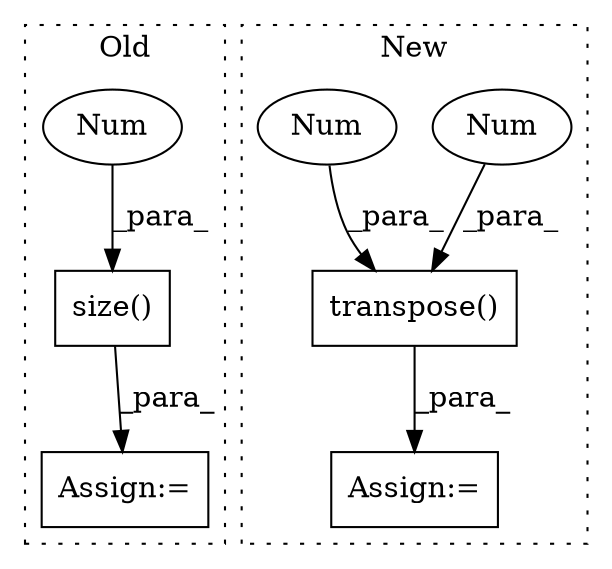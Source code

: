 digraph G {
subgraph cluster0 {
1 [label="size()" a="75" s="3335,3343" l="7,1" shape="box"];
5 [label="Num" a="76" s="3342" l="1" shape="ellipse"];
6 [label="Assign:=" a="68" s="3697" l="3" shape="box"];
label = "Old";
style="dotted";
}
subgraph cluster1 {
2 [label="transpose()" a="75" s="3460,3513" l="49,1" shape="box"];
3 [label="Num" a="76" s="3512" l="1" shape="ellipse"];
4 [label="Num" a="76" s="3509" l="1" shape="ellipse"];
7 [label="Assign:=" a="68" s="3973" l="3" shape="box"];
label = "New";
style="dotted";
}
1 -> 6 [label="_para_"];
2 -> 7 [label="_para_"];
3 -> 2 [label="_para_"];
4 -> 2 [label="_para_"];
5 -> 1 [label="_para_"];
}